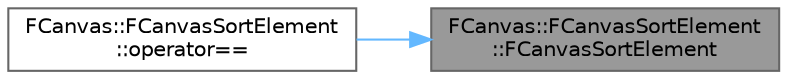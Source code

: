 digraph "FCanvas::FCanvasSortElement::FCanvasSortElement"
{
 // INTERACTIVE_SVG=YES
 // LATEX_PDF_SIZE
  bgcolor="transparent";
  edge [fontname=Helvetica,fontsize=10,labelfontname=Helvetica,labelfontsize=10];
  node [fontname=Helvetica,fontsize=10,shape=box,height=0.2,width=0.4];
  rankdir="RL";
  Node1 [id="Node000001",label="FCanvas::FCanvasSortElement\l::FCanvasSortElement",height=0.2,width=0.4,color="gray40", fillcolor="grey60", style="filled", fontcolor="black",tooltip="Init constructor."];
  Node1 -> Node2 [id="edge1_Node000001_Node000002",dir="back",color="steelblue1",style="solid",tooltip=" "];
  Node2 [id="Node000002",label="FCanvas::FCanvasSortElement\l::operator==",height=0.2,width=0.4,color="grey40", fillcolor="white", style="filled",URL="$de/d9f/classFCanvas_1_1FCanvasSortElement.html#a7b90ce34ea57eb605639c014ee5fe1b0",tooltip="Equality is based on sort key."];
}

